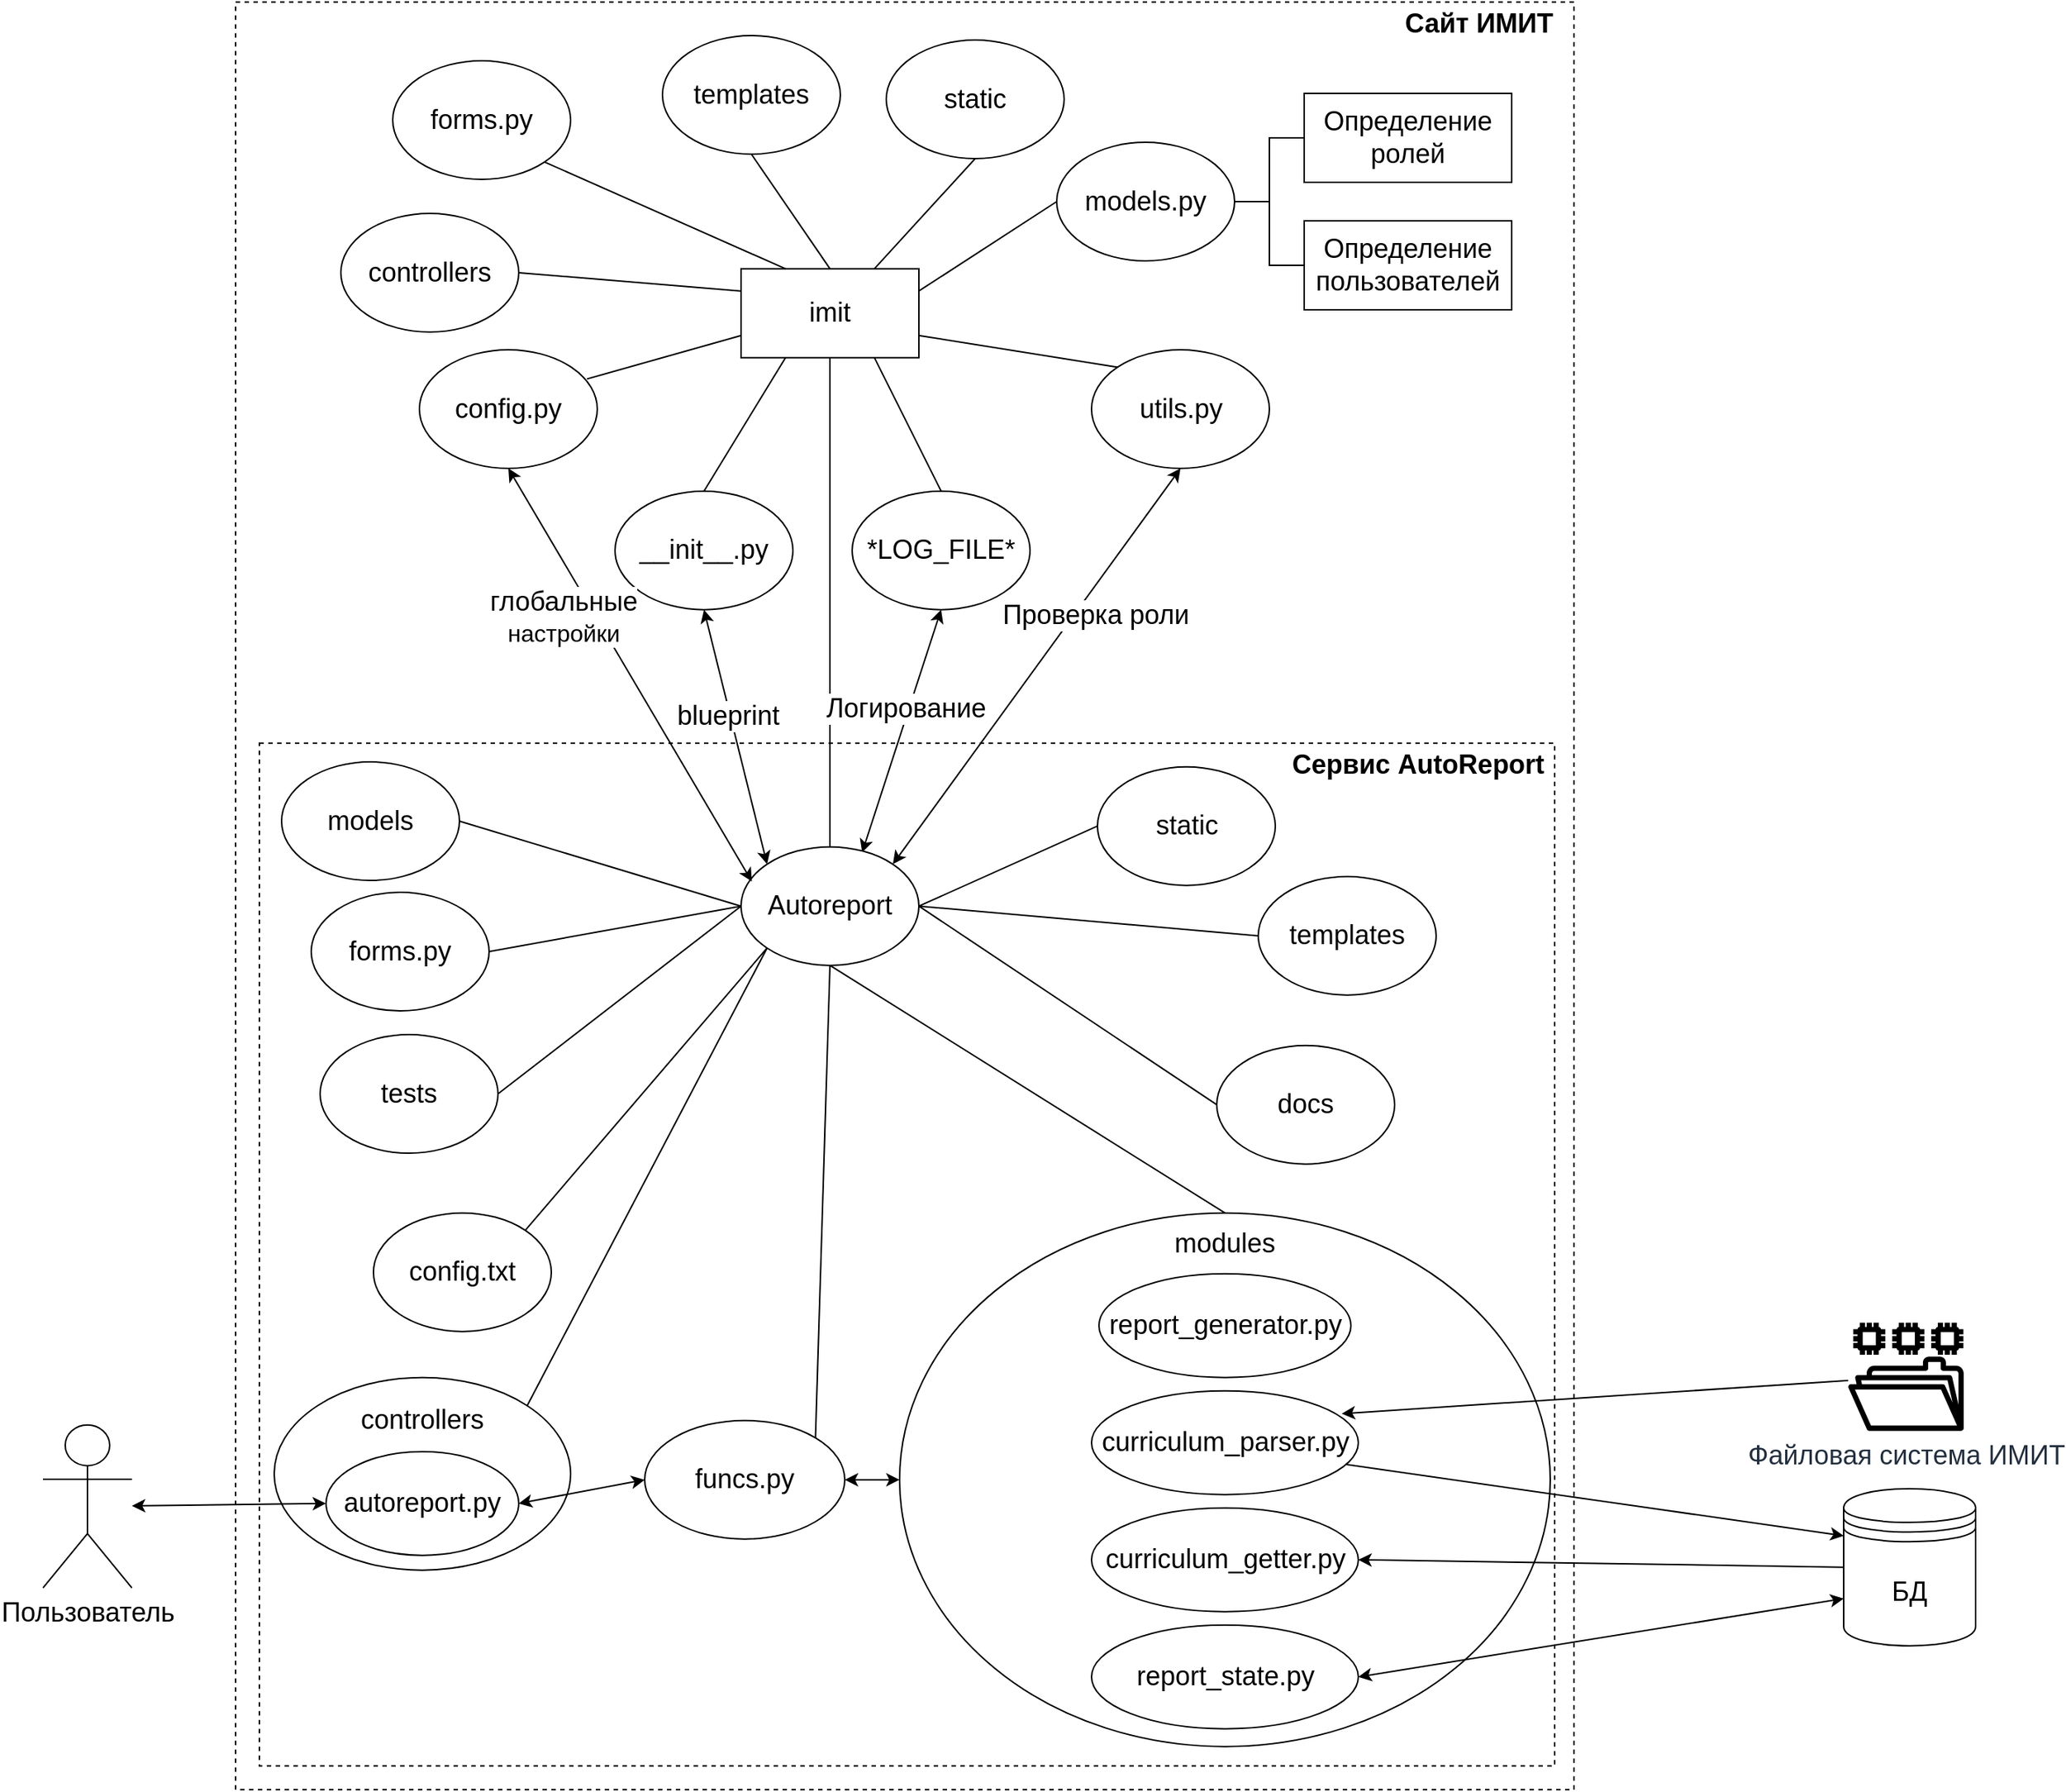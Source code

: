 <mxfile version="21.1.4" type="device">
  <diagram name="Страница 1" id="IZV1Hm3tQNgpVBTpKS9V">
    <mxGraphModel dx="900" dy="-203" grid="0" gridSize="10" guides="1" tooltips="1" connect="1" arrows="1" fold="1" page="1" pageScale="1" pageWidth="850" pageHeight="1100" math="0" shadow="0">
      <root>
        <mxCell id="0" />
        <mxCell id="1" parent="0" />
        <mxCell id="Ub1_vusqEFFK5saVrgV2-466" value="" style="rounded=0;whiteSpace=wrap;html=1;dashed=1;" parent="1" vertex="1">
          <mxGeometry x="1857" y="1470.333" width="903" height="1206" as="geometry" />
        </mxCell>
        <mxCell id="Ub1_vusqEFFK5saVrgV2-467" value="" style="rounded=0;whiteSpace=wrap;html=1;dashed=1;" parent="1" vertex="1">
          <mxGeometry x="1873" y="1970.333" width="874" height="690" as="geometry" />
        </mxCell>
        <mxCell id="Ub1_vusqEFFK5saVrgV2-468" style="rounded=0;orthogonalLoop=1;jettySize=auto;html=1;exitX=0.25;exitY=1;exitDx=0;exitDy=0;entryX=0.5;entryY=0;entryDx=0;entryDy=0;endArrow=none;endFill=0;" parent="1" source="Ub1_vusqEFFK5saVrgV2-471" target="Ub1_vusqEFFK5saVrgV2-477" edge="1">
          <mxGeometry relative="1" as="geometry" />
        </mxCell>
        <mxCell id="Ub1_vusqEFFK5saVrgV2-469" style="rounded=0;orthogonalLoop=1;jettySize=auto;html=1;exitX=0;exitY=0.75;exitDx=0;exitDy=0;entryX=0.942;entryY=0.246;entryDx=0;entryDy=0;entryPerimeter=0;endArrow=none;endFill=0;" parent="1" source="Ub1_vusqEFFK5saVrgV2-471" target="Ub1_vusqEFFK5saVrgV2-476" edge="1">
          <mxGeometry relative="1" as="geometry" />
        </mxCell>
        <mxCell id="Ub1_vusqEFFK5saVrgV2-470" style="rounded=0;orthogonalLoop=1;jettySize=auto;html=1;exitX=0.5;exitY=1;exitDx=0;exitDy=0;entryX=0.5;entryY=0;entryDx=0;entryDy=0;endArrow=none;endFill=0;" parent="1" source="Ub1_vusqEFFK5saVrgV2-471" target="Ub1_vusqEFFK5saVrgV2-488" edge="1">
          <mxGeometry relative="1" as="geometry" />
        </mxCell>
        <mxCell id="Ub1_vusqEFFK5saVrgV2-471" value="&lt;font style=&quot;font-size: 18px;&quot;&gt;imit&lt;/font&gt;" style="rounded=0;whiteSpace=wrap;html=1;" parent="1" vertex="1">
          <mxGeometry x="2198" y="1650.333" width="120" height="60" as="geometry" />
        </mxCell>
        <mxCell id="Ub1_vusqEFFK5saVrgV2-472" value="&lt;font style=&quot;font-size: 18px;&quot;&gt;templates&lt;/font&gt;" style="ellipse;whiteSpace=wrap;html=1;" parent="1" vertex="1">
          <mxGeometry x="2145" y="1493.003" width="120" height="80" as="geometry" />
        </mxCell>
        <mxCell id="Ub1_vusqEFFK5saVrgV2-473" value="&lt;font style=&quot;font-size: 18px;&quot;&gt;controllers&lt;/font&gt;" style="ellipse;whiteSpace=wrap;html=1;" parent="1" vertex="1">
          <mxGeometry x="1928" y="1613.003" width="120" height="80" as="geometry" />
        </mxCell>
        <mxCell id="Ub1_vusqEFFK5saVrgV2-474" value="&lt;font style=&quot;font-size: 18px;&quot;&gt;static&lt;/font&gt;" style="ellipse;whiteSpace=wrap;html=1;" parent="1" vertex="1">
          <mxGeometry x="2296" y="1496.003" width="120" height="80" as="geometry" />
        </mxCell>
        <mxCell id="Ub1_vusqEFFK5saVrgV2-476" value="&lt;font style=&quot;font-size: 18px;&quot;&gt;config.py&lt;/font&gt;" style="ellipse;whiteSpace=wrap;html=1;" parent="1" vertex="1">
          <mxGeometry x="1981" y="1705.003" width="120" height="80" as="geometry" />
        </mxCell>
        <mxCell id="Ub1_vusqEFFK5saVrgV2-477" value="&lt;font style=&quot;font-size: 18px;&quot;&gt;__init__.py&lt;/font&gt;" style="ellipse;whiteSpace=wrap;html=1;" parent="1" vertex="1">
          <mxGeometry x="2113" y="1800.333" width="120" height="80" as="geometry" />
        </mxCell>
        <mxCell id="Ub1_vusqEFFK5saVrgV2-480" style="edgeStyle=orthogonalEdgeStyle;rounded=0;orthogonalLoop=1;jettySize=auto;html=1;exitX=1;exitY=0.5;exitDx=0;exitDy=0;entryX=0;entryY=0.5;entryDx=0;entryDy=0;endArrow=none;endFill=0;" parent="1" source="Ub1_vusqEFFK5saVrgV2-481" target="Ub1_vusqEFFK5saVrgV2-526" edge="1">
          <mxGeometry relative="1" as="geometry" />
        </mxCell>
        <mxCell id="Ub1_vusqEFFK5saVrgV2-481" value="&lt;font style=&quot;font-size: 18px;&quot;&gt;models.py&lt;/font&gt;" style="ellipse;whiteSpace=wrap;html=1;" parent="1" vertex="1">
          <mxGeometry x="2411" y="1565.003" width="120" height="80" as="geometry" />
        </mxCell>
        <mxCell id="Ub1_vusqEFFK5saVrgV2-482" value="&lt;font style=&quot;font-size: 18px;&quot;&gt;utils.py&lt;/font&gt;" style="ellipse;whiteSpace=wrap;html=1;" parent="1" vertex="1">
          <mxGeometry x="2434.5" y="1705.003" width="120" height="80" as="geometry" />
        </mxCell>
        <mxCell id="Ub1_vusqEFFK5saVrgV2-483" value="&lt;font style=&quot;font-size: 18px;&quot;&gt;*&lt;/font&gt;&lt;font style=&quot;font-size: 18px;&quot;&gt;LOG_FILE*&lt;/font&gt;" style="ellipse;whiteSpace=wrap;html=1;" parent="1" vertex="1">
          <mxGeometry x="2273" y="1800.333" width="120" height="80" as="geometry" />
        </mxCell>
        <mxCell id="Ub1_vusqEFFK5saVrgV2-484" style="rounded=0;orthogonalLoop=1;jettySize=auto;html=1;exitX=0.681;exitY=0.048;exitDx=0;exitDy=0;entryX=0.5;entryY=1;entryDx=0;entryDy=0;startArrow=classic;startFill=1;exitPerimeter=0;" parent="1" source="Ub1_vusqEFFK5saVrgV2-488" target="Ub1_vusqEFFK5saVrgV2-483" edge="1">
          <mxGeometry relative="1" as="geometry" />
        </mxCell>
        <mxCell id="Ub1_vusqEFFK5saVrgV2-485" value="&lt;font style=&quot;font-size: 18px;&quot;&gt;Логирование&lt;/font&gt;" style="edgeLabel;html=1;align=center;verticalAlign=middle;resizable=0;points=[];" parent="Ub1_vusqEFFK5saVrgV2-484" vertex="1" connectable="0">
          <mxGeometry x="0.177" y="2" relative="1" as="geometry">
            <mxPoint as="offset" />
          </mxGeometry>
        </mxCell>
        <mxCell id="Ub1_vusqEFFK5saVrgV2-487" style="rounded=0;orthogonalLoop=1;jettySize=auto;html=1;exitX=0;exitY=1;exitDx=0;exitDy=0;entryX=1;entryY=0;entryDx=0;entryDy=0;endArrow=none;endFill=0;" parent="1" source="Ub1_vusqEFFK5saVrgV2-488" target="Ub1_vusqEFFK5saVrgV2-501" edge="1">
          <mxGeometry relative="1" as="geometry" />
        </mxCell>
        <mxCell id="Ub1_vusqEFFK5saVrgV2-488" value="&lt;font style=&quot;font-size: 18px;&quot;&gt;Autoreport&lt;/font&gt;" style="ellipse;whiteSpace=wrap;html=1;" parent="1" vertex="1">
          <mxGeometry x="2198" y="2040.333" width="120" height="80" as="geometry" />
        </mxCell>
        <mxCell id="Ub1_vusqEFFK5saVrgV2-489" style="rounded=0;orthogonalLoop=1;jettySize=auto;html=1;exitX=0;exitY=0.25;exitDx=0;exitDy=0;entryX=1;entryY=0.5;entryDx=0;entryDy=0;endArrow=none;endFill=0;" parent="1" source="Ub1_vusqEFFK5saVrgV2-471" target="Ub1_vusqEFFK5saVrgV2-473" edge="1">
          <mxGeometry relative="1" as="geometry">
            <mxPoint x="2238" y="1720.333" as="sourcePoint" />
            <mxPoint x="2205" y="1822.333" as="targetPoint" />
          </mxGeometry>
        </mxCell>
        <mxCell id="Ub1_vusqEFFK5saVrgV2-490" style="rounded=0;orthogonalLoop=1;jettySize=auto;html=1;exitX=0.5;exitY=0;exitDx=0;exitDy=0;entryX=0.5;entryY=1;entryDx=0;entryDy=0;endArrow=none;endFill=0;" parent="1" source="Ub1_vusqEFFK5saVrgV2-471" target="Ub1_vusqEFFK5saVrgV2-472" edge="1">
          <mxGeometry relative="1" as="geometry">
            <mxPoint x="2208" y="1690.333" as="sourcePoint" />
            <mxPoint x="2113" y="1710.333" as="targetPoint" />
          </mxGeometry>
        </mxCell>
        <mxCell id="Ub1_vusqEFFK5saVrgV2-492" style="rounded=0;orthogonalLoop=1;jettySize=auto;html=1;exitX=0.75;exitY=0;exitDx=0;exitDy=0;entryX=0.5;entryY=1;entryDx=0;entryDy=0;endArrow=none;endFill=0;" parent="1" source="Ub1_vusqEFFK5saVrgV2-471" target="Ub1_vusqEFFK5saVrgV2-474" edge="1">
          <mxGeometry relative="1" as="geometry">
            <mxPoint x="2208" y="1660.333" as="sourcePoint" />
            <mxPoint x="2161" y="1588.333" as="targetPoint" />
          </mxGeometry>
        </mxCell>
        <mxCell id="Ub1_vusqEFFK5saVrgV2-493" style="rounded=0;orthogonalLoop=1;jettySize=auto;html=1;exitX=1;exitY=0.75;exitDx=0;exitDy=0;entryX=0;entryY=0;entryDx=0;entryDy=0;endArrow=none;endFill=0;" parent="1" source="Ub1_vusqEFFK5saVrgV2-471" target="Ub1_vusqEFFK5saVrgV2-482" edge="1">
          <mxGeometry relative="1" as="geometry">
            <mxPoint x="2268" y="1660.333" as="sourcePoint" />
            <mxPoint x="2268" y="1590.333" as="targetPoint" />
          </mxGeometry>
        </mxCell>
        <mxCell id="Ub1_vusqEFFK5saVrgV2-495" style="rounded=0;orthogonalLoop=1;jettySize=auto;html=1;exitX=1;exitY=0.25;exitDx=0;exitDy=0;entryX=0;entryY=0.5;entryDx=0;entryDy=0;endArrow=none;endFill=0;" parent="1" source="Ub1_vusqEFFK5saVrgV2-471" target="Ub1_vusqEFFK5saVrgV2-481" edge="1">
          <mxGeometry relative="1" as="geometry">
            <mxPoint x="2328" y="1675.333" as="sourcePoint" />
            <mxPoint x="2403" y="1630.333" as="targetPoint" />
          </mxGeometry>
        </mxCell>
        <mxCell id="Ub1_vusqEFFK5saVrgV2-497" style="rounded=0;orthogonalLoop=1;jettySize=auto;html=1;exitX=0.75;exitY=1;exitDx=0;exitDy=0;entryX=0.5;entryY=0;entryDx=0;entryDy=0;endArrow=none;endFill=0;" parent="1" source="Ub1_vusqEFFK5saVrgV2-471" target="Ub1_vusqEFFK5saVrgV2-483" edge="1">
          <mxGeometry relative="1" as="geometry">
            <mxPoint x="2328" y="1705.333" as="sourcePoint" />
            <mxPoint x="2421" y="1762.333" as="targetPoint" />
          </mxGeometry>
        </mxCell>
        <mxCell id="Ub1_vusqEFFK5saVrgV2-498" style="rounded=0;orthogonalLoop=1;jettySize=auto;html=1;exitX=0;exitY=0;exitDx=0;exitDy=0;entryX=0.5;entryY=1;entryDx=0;entryDy=0;startArrow=classic;startFill=1;" parent="1" source="Ub1_vusqEFFK5saVrgV2-488" target="Ub1_vusqEFFK5saVrgV2-477" edge="1">
          <mxGeometry relative="1" as="geometry">
            <mxPoint x="2310" y="2022.333" as="sourcePoint" />
            <mxPoint x="2383" y="1890.333" as="targetPoint" />
          </mxGeometry>
        </mxCell>
        <mxCell id="Ub1_vusqEFFK5saVrgV2-499" value="&lt;font style=&quot;font-size: 18px;&quot;&gt;blueprint&lt;/font&gt;" style="edgeLabel;html=1;align=center;verticalAlign=middle;resizable=0;points=[];" parent="Ub1_vusqEFFK5saVrgV2-498" vertex="1" connectable="0">
          <mxGeometry x="0.177" y="2" relative="1" as="geometry">
            <mxPoint as="offset" />
          </mxGeometry>
        </mxCell>
        <mxCell id="Ub1_vusqEFFK5saVrgV2-500" value="&lt;font style=&quot;font-size: 18px;&quot;&gt;templates&lt;/font&gt;" style="ellipse;whiteSpace=wrap;html=1;" parent="1" vertex="1">
          <mxGeometry x="2547" y="2060.333" width="120" height="80" as="geometry" />
        </mxCell>
        <mxCell id="Ub1_vusqEFFK5saVrgV2-501" value="&lt;div&gt;&lt;font style=&quot;font-size: 18px;&quot;&gt;controllers&lt;br&gt;&lt;/font&gt;&lt;/div&gt;&lt;div&gt;&lt;font style=&quot;font-size: 18px;&quot;&gt;&lt;br&gt;&lt;/font&gt;&lt;/div&gt;&lt;div&gt;&lt;font style=&quot;font-size: 18px;&quot;&gt;&lt;br&gt;&lt;/font&gt;&lt;/div&gt;&lt;div&gt;&lt;br&gt;&lt;/div&gt;&lt;div&gt;&lt;br&gt;&lt;/div&gt;" style="ellipse;whiteSpace=wrap;html=1;" parent="1" vertex="1">
          <mxGeometry x="1883" y="2398.333" width="200" height="130" as="geometry" />
        </mxCell>
        <mxCell id="Ub1_vusqEFFK5saVrgV2-502" value="&lt;font style=&quot;font-size: 18px;&quot;&gt;static&lt;/font&gt;" style="ellipse;whiteSpace=wrap;html=1;" parent="1" vertex="1">
          <mxGeometry x="2438.5" y="1986.333" width="120" height="80" as="geometry" />
        </mxCell>
        <mxCell id="Ub1_vusqEFFK5saVrgV2-503" style="rounded=0;orthogonalLoop=1;jettySize=auto;html=1;exitX=1;exitY=0.5;exitDx=0;exitDy=0;entryX=0;entryY=0.5;entryDx=0;entryDy=0;startArrow=classic;startFill=1;" parent="1" source="Ub1_vusqEFFK5saVrgV2-504" target="Ub1_vusqEFFK5saVrgV2-505" edge="1">
          <mxGeometry relative="1" as="geometry" />
        </mxCell>
        <mxCell id="Ub1_vusqEFFK5saVrgV2-504" value="&lt;font style=&quot;font-size: 18px;&quot;&gt;autoreport.py&lt;/font&gt;" style="ellipse;whiteSpace=wrap;html=1;" parent="1" vertex="1">
          <mxGeometry x="1918" y="2448.333" width="130" height="70" as="geometry" />
        </mxCell>
        <mxCell id="Ub1_vusqEFFK5saVrgV2-505" value="&lt;font style=&quot;font-size: 18px;&quot;&gt;funcs.py&lt;/font&gt;" style="ellipse;whiteSpace=wrap;html=1;" parent="1" vertex="1">
          <mxGeometry x="2133" y="2427.333" width="135" height="80" as="geometry" />
        </mxCell>
        <mxCell id="Ub1_vusqEFFK5saVrgV2-506" value="&lt;font style=&quot;font-size: 18px;&quot;&gt;tests&lt;/font&gt;" style="ellipse;whiteSpace=wrap;html=1;" parent="1" vertex="1">
          <mxGeometry x="1914" y="2167.003" width="120" height="80" as="geometry" />
        </mxCell>
        <mxCell id="Ub1_vusqEFFK5saVrgV2-507" value="&lt;font style=&quot;font-size: 18px;&quot;&gt;docs&lt;/font&gt;" style="ellipse;whiteSpace=wrap;html=1;" parent="1" vertex="1">
          <mxGeometry x="2519" y="2174.333" width="120" height="80" as="geometry" />
        </mxCell>
        <mxCell id="Ub1_vusqEFFK5saVrgV2-509" value="&lt;font style=&quot;font-size: 18px;&quot;&gt;config.txt&lt;/font&gt;" style="ellipse;whiteSpace=wrap;html=1;" parent="1" vertex="1">
          <mxGeometry x="1950" y="2287.333" width="120" height="80" as="geometry" />
        </mxCell>
        <mxCell id="Ub1_vusqEFFK5saVrgV2-510" style="rounded=0;orthogonalLoop=1;jettySize=auto;html=1;exitX=0.5;exitY=1;exitDx=0;exitDy=0;entryX=1;entryY=0;entryDx=0;entryDy=0;endArrow=none;endFill=0;" parent="1" source="Ub1_vusqEFFK5saVrgV2-488" target="Ub1_vusqEFFK5saVrgV2-505" edge="1">
          <mxGeometry relative="1" as="geometry">
            <mxPoint x="2208" y="2090.333" as="sourcePoint" />
            <mxPoint x="2123" y="2050.333" as="targetPoint" />
          </mxGeometry>
        </mxCell>
        <mxCell id="Ub1_vusqEFFK5saVrgV2-511" style="rounded=0;orthogonalLoop=1;jettySize=auto;html=1;exitX=0.5;exitY=1;exitDx=0;exitDy=0;endArrow=none;endFill=0;entryX=0.5;entryY=0;entryDx=0;entryDy=0;" parent="1" source="Ub1_vusqEFFK5saVrgV2-488" target="Ub1_vusqEFFK5saVrgV2-531" edge="1">
          <mxGeometry relative="1" as="geometry">
            <mxPoint x="2208" y="2090.333" as="sourcePoint" />
            <mxPoint x="2180.5" y="2350.333" as="targetPoint" />
          </mxGeometry>
        </mxCell>
        <mxCell id="Ub1_vusqEFFK5saVrgV2-512" style="rounded=0;orthogonalLoop=1;jettySize=auto;html=1;exitX=0;exitY=1;exitDx=0;exitDy=0;entryX=1;entryY=0;entryDx=0;entryDy=0;endArrow=none;endFill=0;" parent="1" source="Ub1_vusqEFFK5saVrgV2-488" target="Ub1_vusqEFFK5saVrgV2-509" edge="1">
          <mxGeometry relative="1" as="geometry">
            <mxPoint x="2310" y="2118.333" as="sourcePoint" />
            <mxPoint x="2451" y="2432.333" as="targetPoint" />
          </mxGeometry>
        </mxCell>
        <mxCell id="Ub1_vusqEFFK5saVrgV2-513" style="rounded=0;orthogonalLoop=1;jettySize=auto;html=1;exitX=0;exitY=0.5;exitDx=0;exitDy=0;entryX=1;entryY=0.5;entryDx=0;entryDy=0;endArrow=none;endFill=0;" parent="1" source="Ub1_vusqEFFK5saVrgV2-488" target="Ub1_vusqEFFK5saVrgV2-506" edge="1">
          <mxGeometry relative="1" as="geometry">
            <mxPoint x="2310" y="2118.333" as="sourcePoint" />
            <mxPoint x="2491" y="2342.333" as="targetPoint" />
          </mxGeometry>
        </mxCell>
        <mxCell id="Ub1_vusqEFFK5saVrgV2-514" style="rounded=0;orthogonalLoop=1;jettySize=auto;html=1;exitX=1;exitY=0.5;exitDx=0;exitDy=0;entryX=0;entryY=0.5;entryDx=0;entryDy=0;endArrow=none;endFill=0;" parent="1" source="Ub1_vusqEFFK5saVrgV2-488" target="Ub1_vusqEFFK5saVrgV2-507" edge="1">
          <mxGeometry relative="1" as="geometry">
            <mxPoint x="2310" y="2118.333" as="sourcePoint" />
            <mxPoint x="2513" y="2290.333" as="targetPoint" />
          </mxGeometry>
        </mxCell>
        <mxCell id="Ub1_vusqEFFK5saVrgV2-515" style="rounded=0;orthogonalLoop=1;jettySize=auto;html=1;exitX=1;exitY=0.5;exitDx=0;exitDy=0;entryX=0;entryY=0.5;entryDx=0;entryDy=0;endArrow=none;endFill=0;" parent="1" source="Ub1_vusqEFFK5saVrgV2-488" target="Ub1_vusqEFFK5saVrgV2-502" edge="1">
          <mxGeometry relative="1" as="geometry">
            <mxPoint x="2328" y="2090.333" as="sourcePoint" />
            <mxPoint x="2533" y="2200.333" as="targetPoint" />
          </mxGeometry>
        </mxCell>
        <mxCell id="Ub1_vusqEFFK5saVrgV2-516" style="rounded=0;orthogonalLoop=1;jettySize=auto;html=1;exitX=1;exitY=0.5;exitDx=0;exitDy=0;entryX=0;entryY=0.5;entryDx=0;entryDy=0;endArrow=none;endFill=0;" parent="1" source="Ub1_vusqEFFK5saVrgV2-488" target="Ub1_vusqEFFK5saVrgV2-500" edge="1">
          <mxGeometry relative="1" as="geometry">
            <mxPoint x="2328" y="2090.333" as="sourcePoint" />
            <mxPoint x="2403" y="2040.333" as="targetPoint" />
          </mxGeometry>
        </mxCell>
        <mxCell id="Ub1_vusqEFFK5saVrgV2-517" value="&lt;font style=&quot;font-size: 18px;&quot;&gt;&lt;b&gt;Сервис AutoReport&lt;/b&gt;&lt;/font&gt; " style="text;html=1;strokeColor=none;fillColor=none;align=center;verticalAlign=middle;whiteSpace=wrap;rounded=0;" parent="1" vertex="1">
          <mxGeometry x="2566" y="1970.33" width="178" height="30" as="geometry" />
        </mxCell>
        <mxCell id="Ub1_vusqEFFK5saVrgV2-518" value="&lt;font style=&quot;font-size: 18px;&quot;&gt;&lt;b&gt;Сайт ИМИТ&lt;/b&gt;&lt;/font&gt; " style="text;html=1;strokeColor=none;fillColor=none;align=center;verticalAlign=middle;whiteSpace=wrap;rounded=0;" parent="1" vertex="1">
          <mxGeometry x="2632" y="1470.33" width="128" height="30" as="geometry" />
        </mxCell>
        <mxCell id="Ub1_vusqEFFK5saVrgV2-519" value="&lt;font style=&quot;font-size: 18px;&quot;&gt;Пользователь&lt;/font&gt;" style="shape=umlActor;verticalLabelPosition=bottom;verticalAlign=top;html=1;outlineConnect=0;" parent="1" vertex="1">
          <mxGeometry x="1727" y="2430.333" width="60" height="110" as="geometry" />
        </mxCell>
        <mxCell id="Ub1_vusqEFFK5saVrgV2-520" style="rounded=0;orthogonalLoop=1;jettySize=auto;html=1;entryX=0;entryY=0.5;entryDx=0;entryDy=0;startArrow=classic;startFill=1;" parent="1" source="Ub1_vusqEFFK5saVrgV2-519" target="Ub1_vusqEFFK5saVrgV2-504" edge="1">
          <mxGeometry relative="1" as="geometry">
            <mxPoint x="2013" y="2130.333" as="sourcePoint" />
            <mxPoint x="2048" y="2150.333" as="targetPoint" />
          </mxGeometry>
        </mxCell>
        <mxCell id="Ub1_vusqEFFK5saVrgV2-521" style="rounded=0;orthogonalLoop=1;jettySize=auto;html=1;exitX=1;exitY=0.5;exitDx=0;exitDy=0;entryX=0;entryY=0.5;entryDx=0;entryDy=0;startArrow=classic;startFill=1;" parent="1" source="Ub1_vusqEFFK5saVrgV2-505" target="Ub1_vusqEFFK5saVrgV2-531" edge="1">
          <mxGeometry relative="1" as="geometry">
            <mxPoint x="1995" y="2158.333" as="sourcePoint" />
            <mxPoint x="2003" y="2282.333" as="targetPoint" />
          </mxGeometry>
        </mxCell>
        <mxCell id="Ub1_vusqEFFK5saVrgV2-522" value="&lt;font style=&quot;font-size: 18px;&quot;&gt;models&lt;/font&gt;" style="ellipse;whiteSpace=wrap;html=1;" parent="1" vertex="1">
          <mxGeometry x="1888" y="1983.003" width="120" height="80" as="geometry" />
        </mxCell>
        <mxCell id="Ub1_vusqEFFK5saVrgV2-523" style="rounded=0;orthogonalLoop=1;jettySize=auto;html=1;exitX=0;exitY=0.5;exitDx=0;exitDy=0;entryX=1;entryY=0.5;entryDx=0;entryDy=0;endArrow=none;endFill=0;" parent="1" source="Ub1_vusqEFFK5saVrgV2-488" target="Ub1_vusqEFFK5saVrgV2-522" edge="1">
          <mxGeometry relative="1" as="geometry">
            <mxPoint x="2268" y="2130.333" as="sourcePoint" />
            <mxPoint x="2483" y="2390.333" as="targetPoint" />
          </mxGeometry>
        </mxCell>
        <mxCell id="Ub1_vusqEFFK5saVrgV2-524" style="rounded=0;orthogonalLoop=1;jettySize=auto;html=1;exitX=1;exitY=0;exitDx=0;exitDy=0;entryX=0.5;entryY=1;entryDx=0;entryDy=0;startArrow=classic;startFill=1;" parent="1" source="Ub1_vusqEFFK5saVrgV2-488" target="Ub1_vusqEFFK5saVrgV2-482" edge="1">
          <mxGeometry relative="1" as="geometry">
            <mxPoint x="2290" y="2054.333" as="sourcePoint" />
            <mxPoint x="2343" y="1890.333" as="targetPoint" />
          </mxGeometry>
        </mxCell>
        <mxCell id="Ub1_vusqEFFK5saVrgV2-525" value="&lt;font style=&quot;font-size: 18px;&quot;&gt;Проверка роли&lt;br&gt;&lt;/font&gt;" style="edgeLabel;html=1;align=center;verticalAlign=middle;resizable=0;points=[];" parent="Ub1_vusqEFFK5saVrgV2-524" vertex="1" connectable="0">
          <mxGeometry x="0.177" y="2" relative="1" as="geometry">
            <mxPoint x="24" y="-10" as="offset" />
          </mxGeometry>
        </mxCell>
        <mxCell id="Ub1_vusqEFFK5saVrgV2-526" value="&lt;div&gt;&lt;font style=&quot;font-size: 18px;&quot;&gt;Определение&lt;/font&gt;&lt;/div&gt;&lt;div&gt;&lt;font style=&quot;font-size: 18px;&quot;&gt;ролей&lt;br&gt;&lt;/font&gt;&lt;/div&gt;" style="rounded=0;whiteSpace=wrap;html=1;" parent="1" vertex="1">
          <mxGeometry x="2578" y="1532.003" width="140" height="60" as="geometry" />
        </mxCell>
        <mxCell id="Ub1_vusqEFFK5saVrgV2-527" value="&lt;font style=&quot;font-size: 18px;&quot;&gt;Файловая система ИМИТ&lt;br&gt;&lt;/font&gt;" style="sketch=0;outlineConnect=0;fontColor=#232F3E;gradientColor=none;fillColor=#000000;strokeColor=none;dashed=0;verticalLabelPosition=bottom;verticalAlign=top;align=center;html=1;fontSize=12;fontStyle=0;aspect=fixed;pointerEvents=1;shape=mxgraph.aws4.file_system;" parent="1" vertex="1">
          <mxGeometry x="2945" y="2361.333" width="78" height="73" as="geometry" />
        </mxCell>
        <mxCell id="Ub1_vusqEFFK5saVrgV2-528" value="&lt;font style=&quot;font-size: 18px;&quot;&gt;БД&lt;/font&gt;" style="shape=datastore;whiteSpace=wrap;html=1;" parent="1" vertex="1">
          <mxGeometry x="2942" y="2473.333" width="89" height="106" as="geometry" />
        </mxCell>
        <mxCell id="Ub1_vusqEFFK5saVrgV2-529" style="edgeStyle=orthogonalEdgeStyle;rounded=0;orthogonalLoop=1;jettySize=auto;html=1;exitX=1;exitY=0.5;exitDx=0;exitDy=0;entryX=0;entryY=0.5;entryDx=0;entryDy=0;endArrow=none;endFill=0;" parent="1" source="Ub1_vusqEFFK5saVrgV2-481" target="Ub1_vusqEFFK5saVrgV2-530" edge="1">
          <mxGeometry relative="1" as="geometry">
            <mxPoint x="2533" y="1715.333" as="sourcePoint" />
          </mxGeometry>
        </mxCell>
        <mxCell id="Ub1_vusqEFFK5saVrgV2-530" value="&lt;div&gt;&lt;font style=&quot;font-size: 18px;&quot;&gt;Определение&lt;/font&gt;&lt;/div&gt;&lt;div&gt;&lt;font style=&quot;font-size: 18px;&quot;&gt;пользователей&lt;br&gt;&lt;/font&gt;&lt;/div&gt;" style="rounded=0;whiteSpace=wrap;html=1;" parent="1" vertex="1">
          <mxGeometry x="2578" y="1618.003" width="140" height="60" as="geometry" />
        </mxCell>
        <mxCell id="Ub1_vusqEFFK5saVrgV2-531" value="&lt;div&gt;&lt;font style=&quot;font-size: 18px;&quot;&gt;modules&lt;br&gt;&lt;/font&gt;&lt;/div&gt;&lt;div&gt;&lt;font style=&quot;font-size: 18px;&quot;&gt;&lt;br&gt;&lt;/font&gt;&lt;/div&gt;&lt;div&gt;&lt;font style=&quot;font-size: 18px;&quot;&gt;&lt;br&gt;&lt;/font&gt;&lt;/div&gt;&lt;div&gt;&lt;font style=&quot;font-size: 18px;&quot;&gt;&lt;br&gt;&lt;/font&gt;&lt;/div&gt;&lt;div&gt;&lt;font style=&quot;font-size: 18px;&quot;&gt;&lt;br&gt;&lt;/font&gt;&lt;/div&gt;&lt;div&gt;&lt;font style=&quot;font-size: 18px;&quot;&gt;&lt;br&gt;&lt;/font&gt;&lt;/div&gt;&lt;div&gt;&lt;font style=&quot;font-size: 18px;&quot;&gt;&lt;br&gt;&lt;/font&gt;&lt;/div&gt;&lt;div&gt;&lt;font style=&quot;font-size: 18px;&quot;&gt;&lt;br&gt;&lt;/font&gt;&lt;/div&gt;&lt;div&gt;&lt;font style=&quot;font-size: 18px;&quot;&gt;&lt;br&gt;&lt;/font&gt;&lt;/div&gt;&lt;div&gt;&lt;br&gt;&lt;/div&gt;&lt;div&gt;&lt;br&gt;&lt;/div&gt;&lt;div&gt;&lt;br&gt;&lt;/div&gt;&lt;div&gt;&lt;br&gt;&lt;/div&gt;&lt;div&gt;&lt;br&gt;&lt;/div&gt;&lt;div&gt;&lt;br&gt;&lt;/div&gt;&lt;div&gt;&lt;br&gt;&lt;/div&gt;&lt;div&gt;&lt;br&gt;&lt;/div&gt;&lt;div&gt;&lt;br&gt;&lt;/div&gt;&lt;div&gt;&lt;br&gt;&lt;/div&gt;" style="ellipse;whiteSpace=wrap;html=1;" parent="1" vertex="1">
          <mxGeometry x="2305" y="2287.333" width="439" height="360" as="geometry" />
        </mxCell>
        <mxCell id="Ub1_vusqEFFK5saVrgV2-532" value="&lt;font style=&quot;font-size: 18px;&quot;&gt;curriculum_getter.py&lt;/font&gt;" style="ellipse;whiteSpace=wrap;html=1;" parent="1" vertex="1">
          <mxGeometry x="2434.5" y="2486.333" width="180" height="70" as="geometry" />
        </mxCell>
        <mxCell id="Ub1_vusqEFFK5saVrgV2-533" value="&lt;font style=&quot;font-size: 18px;&quot;&gt;curriculum_parser.py&lt;/font&gt;" style="ellipse;whiteSpace=wrap;html=1;" parent="1" vertex="1">
          <mxGeometry x="2434.5" y="2407.333" width="180" height="70" as="geometry" />
        </mxCell>
        <mxCell id="Ub1_vusqEFFK5saVrgV2-534" value="&lt;font style=&quot;font-size: 18px;&quot;&gt;report_generator.py&lt;/font&gt;" style="ellipse;whiteSpace=wrap;html=1;" parent="1" vertex="1">
          <mxGeometry x="2439.5" y="2328.333" width="170" height="70" as="geometry" />
        </mxCell>
        <mxCell id="Ub1_vusqEFFK5saVrgV2-535" value="&lt;font style=&quot;font-size: 18px;&quot;&gt;report_state.py&lt;/font&gt;" style="ellipse;whiteSpace=wrap;html=1;" parent="1" vertex="1">
          <mxGeometry x="2434.5" y="2565.333" width="180" height="70" as="geometry" />
        </mxCell>
        <mxCell id="Ub1_vusqEFFK5saVrgV2-536" style="rounded=0;orthogonalLoop=1;jettySize=auto;html=1;entryX=0.938;entryY=0.22;entryDx=0;entryDy=0;entryPerimeter=0;" parent="1" source="Ub1_vusqEFFK5saVrgV2-527" target="Ub1_vusqEFFK5saVrgV2-533" edge="1">
          <mxGeometry relative="1" as="geometry">
            <mxPoint x="2654" y="2532.333" as="sourcePoint" />
            <mxPoint x="2950" y="2542.333" as="targetPoint" />
          </mxGeometry>
        </mxCell>
        <mxCell id="Ub1_vusqEFFK5saVrgV2-537" style="rounded=0;orthogonalLoop=1;jettySize=auto;html=1;entryX=1;entryY=0.5;entryDx=0;entryDy=0;exitX=0;exitY=0.5;exitDx=0;exitDy=0;" parent="1" source="Ub1_vusqEFFK5saVrgV2-528" target="Ub1_vusqEFFK5saVrgV2-532" edge="1">
          <mxGeometry relative="1" as="geometry">
            <mxPoint x="2950" y="2542.333" as="sourcePoint" />
            <mxPoint x="2654" y="2532.333" as="targetPoint" />
          </mxGeometry>
        </mxCell>
        <mxCell id="Ub1_vusqEFFK5saVrgV2-538" style="rounded=0;orthogonalLoop=1;jettySize=auto;html=1;entryX=0;entryY=0.3;entryDx=0;entryDy=0;exitX=0.954;exitY=0.71;exitDx=0;exitDy=0;exitPerimeter=0;" parent="1" source="Ub1_vusqEFFK5saVrgV2-533" target="Ub1_vusqEFFK5saVrgV2-528" edge="1">
          <mxGeometry relative="1" as="geometry" />
        </mxCell>
        <mxCell id="Ub1_vusqEFFK5saVrgV2-539" style="rounded=0;orthogonalLoop=1;jettySize=auto;html=1;entryX=1;entryY=0.5;entryDx=0;entryDy=0;exitX=0;exitY=0.7;exitDx=0;exitDy=0;startArrow=classic;startFill=1;" parent="1" source="Ub1_vusqEFFK5saVrgV2-528" target="Ub1_vusqEFFK5saVrgV2-535" edge="1">
          <mxGeometry relative="1" as="geometry">
            <mxPoint x="2955" y="2582.333" as="sourcePoint" />
            <mxPoint x="2627" y="2577.333" as="targetPoint" />
          </mxGeometry>
        </mxCell>
        <mxCell id="Ub1_vusqEFFK5saVrgV2-540" style="rounded=0;orthogonalLoop=1;jettySize=auto;html=1;exitX=0.061;exitY=0.292;exitDx=0;exitDy=0;entryX=0.5;entryY=1;entryDx=0;entryDy=0;endArrow=classic;endFill=1;exitPerimeter=0;startArrow=classic;startFill=1;" parent="1" source="Ub1_vusqEFFK5saVrgV2-488" target="Ub1_vusqEFFK5saVrgV2-476" edge="1">
          <mxGeometry relative="1" as="geometry">
            <mxPoint x="2208" y="2090" as="sourcePoint" />
            <mxPoint x="2031" y="2090" as="targetPoint" />
          </mxGeometry>
        </mxCell>
        <mxCell id="Ub1_vusqEFFK5saVrgV2-541" value="&lt;div&gt;&lt;font style=&quot;font-size: 18px;&quot;&gt;глобальные&lt;/font&gt;&lt;/div&gt;&lt;div&gt;&lt;font size=&quot;3&quot;&gt;настройки&lt;br&gt;&lt;/font&gt;&lt;/div&gt;" style="edgeLabel;html=1;align=center;verticalAlign=middle;resizable=0;points=[];" parent="Ub1_vusqEFFK5saVrgV2-540" vertex="1" connectable="0">
          <mxGeometry x="0.321" y="5" relative="1" as="geometry">
            <mxPoint x="-15" y="2" as="offset" />
          </mxGeometry>
        </mxCell>
        <mxCell id="4nLOaITi1zU2wyuNiK9w-4" value="&lt;div&gt;&lt;font style=&quot;font-size: 18px;&quot;&gt;forms.py&lt;/font&gt;&lt;/div&gt;" style="ellipse;whiteSpace=wrap;html=1;" vertex="1" parent="1">
          <mxGeometry x="1963" y="1510.003" width="120" height="80" as="geometry" />
        </mxCell>
        <mxCell id="4nLOaITi1zU2wyuNiK9w-5" style="rounded=0;orthogonalLoop=1;jettySize=auto;html=1;entryX=1;entryY=1;entryDx=0;entryDy=0;endArrow=none;endFill=0;exitX=0.25;exitY=0;exitDx=0;exitDy=0;" edge="1" parent="1" source="Ub1_vusqEFFK5saVrgV2-471" target="4nLOaITi1zU2wyuNiK9w-4">
          <mxGeometry relative="1" as="geometry">
            <mxPoint x="2238" y="1660" as="sourcePoint" />
            <mxPoint x="2215" y="1583" as="targetPoint" />
          </mxGeometry>
        </mxCell>
        <mxCell id="4nLOaITi1zU2wyuNiK9w-6" value="&lt;div&gt;&lt;font style=&quot;font-size: 18px;&quot;&gt;forms.py&lt;/font&gt;&lt;/div&gt;" style="ellipse;whiteSpace=wrap;html=1;" vertex="1" parent="1">
          <mxGeometry x="1908" y="2071.003" width="120" height="80" as="geometry" />
        </mxCell>
        <mxCell id="4nLOaITi1zU2wyuNiK9w-7" style="rounded=0;orthogonalLoop=1;jettySize=auto;html=1;entryX=1;entryY=0.5;entryDx=0;entryDy=0;endArrow=none;endFill=0;exitX=0;exitY=0.5;exitDx=0;exitDy=0;" edge="1" parent="1" target="4nLOaITi1zU2wyuNiK9w-6" source="Ub1_vusqEFFK5saVrgV2-488">
          <mxGeometry relative="1" as="geometry">
            <mxPoint x="2198" y="2080" as="sourcePoint" />
            <mxPoint x="1807" y="1996" as="targetPoint" />
          </mxGeometry>
        </mxCell>
      </root>
    </mxGraphModel>
  </diagram>
</mxfile>
